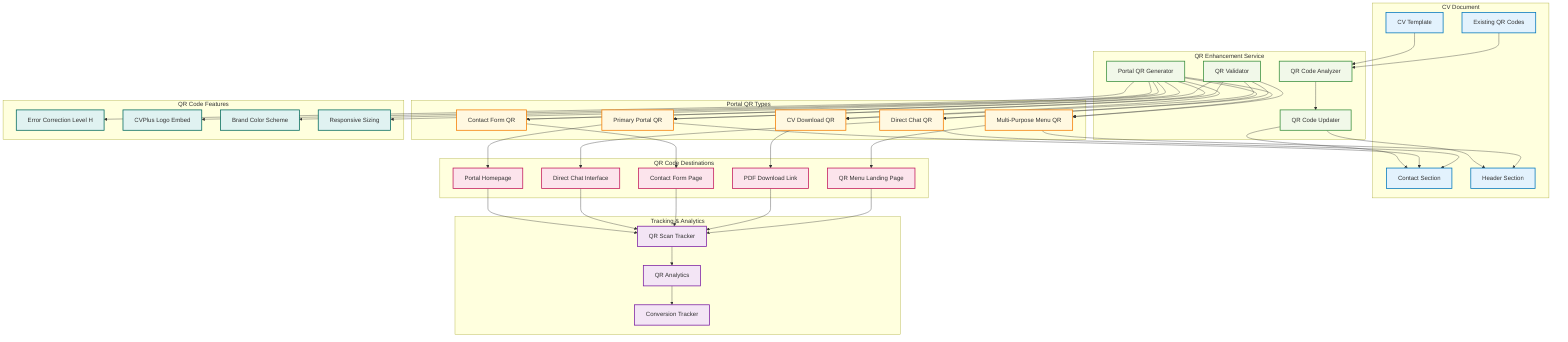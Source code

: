 graph TB
    %% Enhanced QR Code Integration System
    %% Shows how QR codes are enhanced to support portal functionality
    
    subgraph "CV Document"
        CVTemplate[CV Template]
        ExistingQR[Existing QR Codes]
        ContactSection[Contact Section]
        HeaderSection[Header Section]
    end
    
    subgraph "QR Enhancement Service"
        QRAnalyzer[QR Code Analyzer]
        QRGenerator[Portal QR Generator]
        QRUpdater[QR Code Updater]
        QRValidator[QR Validator]
    end
    
    subgraph "Portal QR Types"
        PrimaryQR[Primary Portal QR]
        ChatQR[Direct Chat QR]
        ContactQR[Contact Form QR]
        DownloadQR[CV Download QR]
        MenuQR[Multi-Purpose Menu QR]
    end
    
    subgraph "QR Code Destinations"
        PortalURL[Portal Homepage]
        ChatURL[Direct Chat Interface]
        ContactURL[Contact Form Page]
        DownloadURL[PDF Download Link]
        MenuURL[QR Menu Landing Page]
    end
    
    subgraph "Tracking & Analytics"
        ScanTracker[QR Scan Tracker]
        Analytics[QR Analytics]
        ConversionTracker[Conversion Tracker]
    end
    
    %% CV to QR Enhancement Flow
    CVTemplate --> QRAnalyzer
    ExistingQR --> QRAnalyzer
    QRAnalyzer --> QRUpdater
    
    %% QR Generation Flow
    QRGenerator --> PrimaryQR
    QRGenerator --> ChatQR
    QRGenerator --> ContactQR
    QRGenerator --> DownloadQR
    QRGenerator --> MenuQR
    
    %% QR Code Placement
    QRUpdater --> ContactSection
    QRUpdater --> HeaderSection
    PrimaryQR --> ContactSection
    ChatQR --> ContactSection
    MenuQR --> HeaderSection
    
    %% URL Mapping
    PrimaryQR --> PortalURL
    ChatQR --> ChatURL
    ContactQR --> ContactURL
    DownloadQR --> DownloadURL
    MenuQR --> MenuURL
    
    %% Validation and Quality
    QRValidator --> PrimaryQR
    QRValidator --> ChatQR
    QRValidator --> ContactQR
    QRValidator --> DownloadQR
    QRValidator --> MenuQR
    
    %% Analytics Integration
    ScanTracker --> Analytics
    PortalURL --> ScanTracker
    ChatURL --> ScanTracker
    ContactURL --> ScanTracker
    DownloadURL --> ScanTracker
    MenuURL --> ScanTracker
    
    %% Conversion Tracking
    Analytics --> ConversionTracker
    
    %% QR Code Properties
    subgraph "QR Code Features"
        ErrorCorrection[Error Correction Level H]
        CustomLogo[CVPlus Logo Embed]
        ColorScheme[Brand Color Scheme]
        ResponsiveSize[Responsive Sizing]
    end
    
    QRGenerator --> ErrorCorrection
    QRGenerator --> CustomLogo
    QRGenerator --> ColorScheme
    QRGenerator --> ResponsiveSize
    
    classDef cvDocument fill:#e3f2fd,stroke:#0277bd,stroke-width:2px
    classDef enhancement fill:#f1f8e9,stroke:#388e3c,stroke-width:2px
    classDef qrTypes fill:#fff8e1,stroke:#f57c00,stroke-width:2px
    classDef destinations fill:#fce4ec,stroke:#c2185b,stroke-width:2px
    classDef tracking fill:#f3e5f5,stroke:#7b1fa2,stroke-width:2px
    classDef features fill:#e0f2f1,stroke:#00695c,stroke-width:2px
    
    class CVTemplate,ExistingQR,ContactSection,HeaderSection cvDocument
    class QRAnalyzer,QRGenerator,QRUpdater,QRValidator enhancement
    class PrimaryQR,ChatQR,ContactQR,DownloadQR,MenuQR qrTypes
    class PortalURL,ChatURL,ContactURL,DownloadURL,MenuURL destinations
    class ScanTracker,Analytics,ConversionTracker tracking
    class ErrorCorrection,CustomLogo,ColorScheme,ResponsiveSize features
